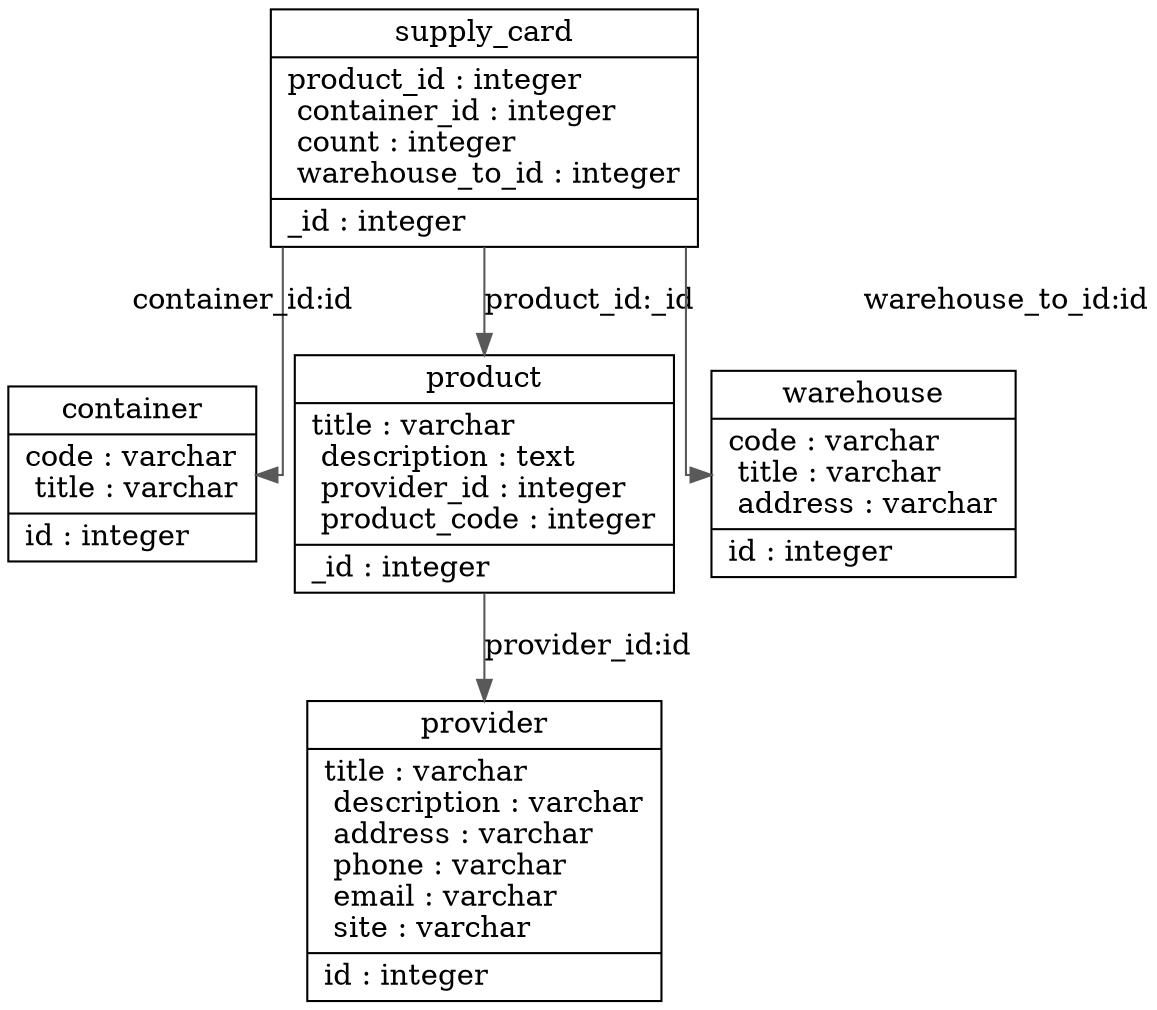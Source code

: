 digraph "db" {

splines  = ortho;
fontname = "Inconsolata";

node [colorscheme = ylgnbu4];
edge [colorscheme = dark28, dir = both];

container   [shape = record, label = "{ container |  code : varchar\l  title : varchar\l| id : integer\l }"];
product     [shape = record, label = "{ product |  title : varchar\l  description : text\l  provider_id : integer\l  product_code : integer\l| _id : integer\l }"];
provider    [shape = record, label = "{ provider |  title : varchar\l  description : varchar\l  address : varchar\l  phone : varchar\l  email : varchar\l  site : varchar\l| id : integer\l }"];
supply_card [shape = record, label = "{ supply_card |  product_id : integer\l  container_id : integer\l  count : integer\l  warehouse_to_id : integer\l| _id : integer\l }"];
warehouse   [shape = record, label = "{ warehouse |  code : varchar\l  title : varchar\l  address : varchar\l| id : integer\l }"];

product     -> provider    [color = "#595959", style = solid , arrowtail = none    , arrowhead = normal  , taillabel = "", label = "provider_id:id", headlabel = ""];
supply_card -> container   [color = "#595959", style = solid , arrowtail = none    , arrowhead = normal  , taillabel = "", label = "container_id:id", headlabel = ""];
supply_card -> product     [color = "#595959", style = solid , arrowtail = none    , arrowhead = normal  , taillabel = "", label = "product_id:_id", headlabel = ""];
supply_card -> warehouse   [color = "#595959", style = solid , arrowtail = none    , arrowhead = normal  , taillabel = "", label = "warehouse_to_id:id", headlabel = ""];

}
